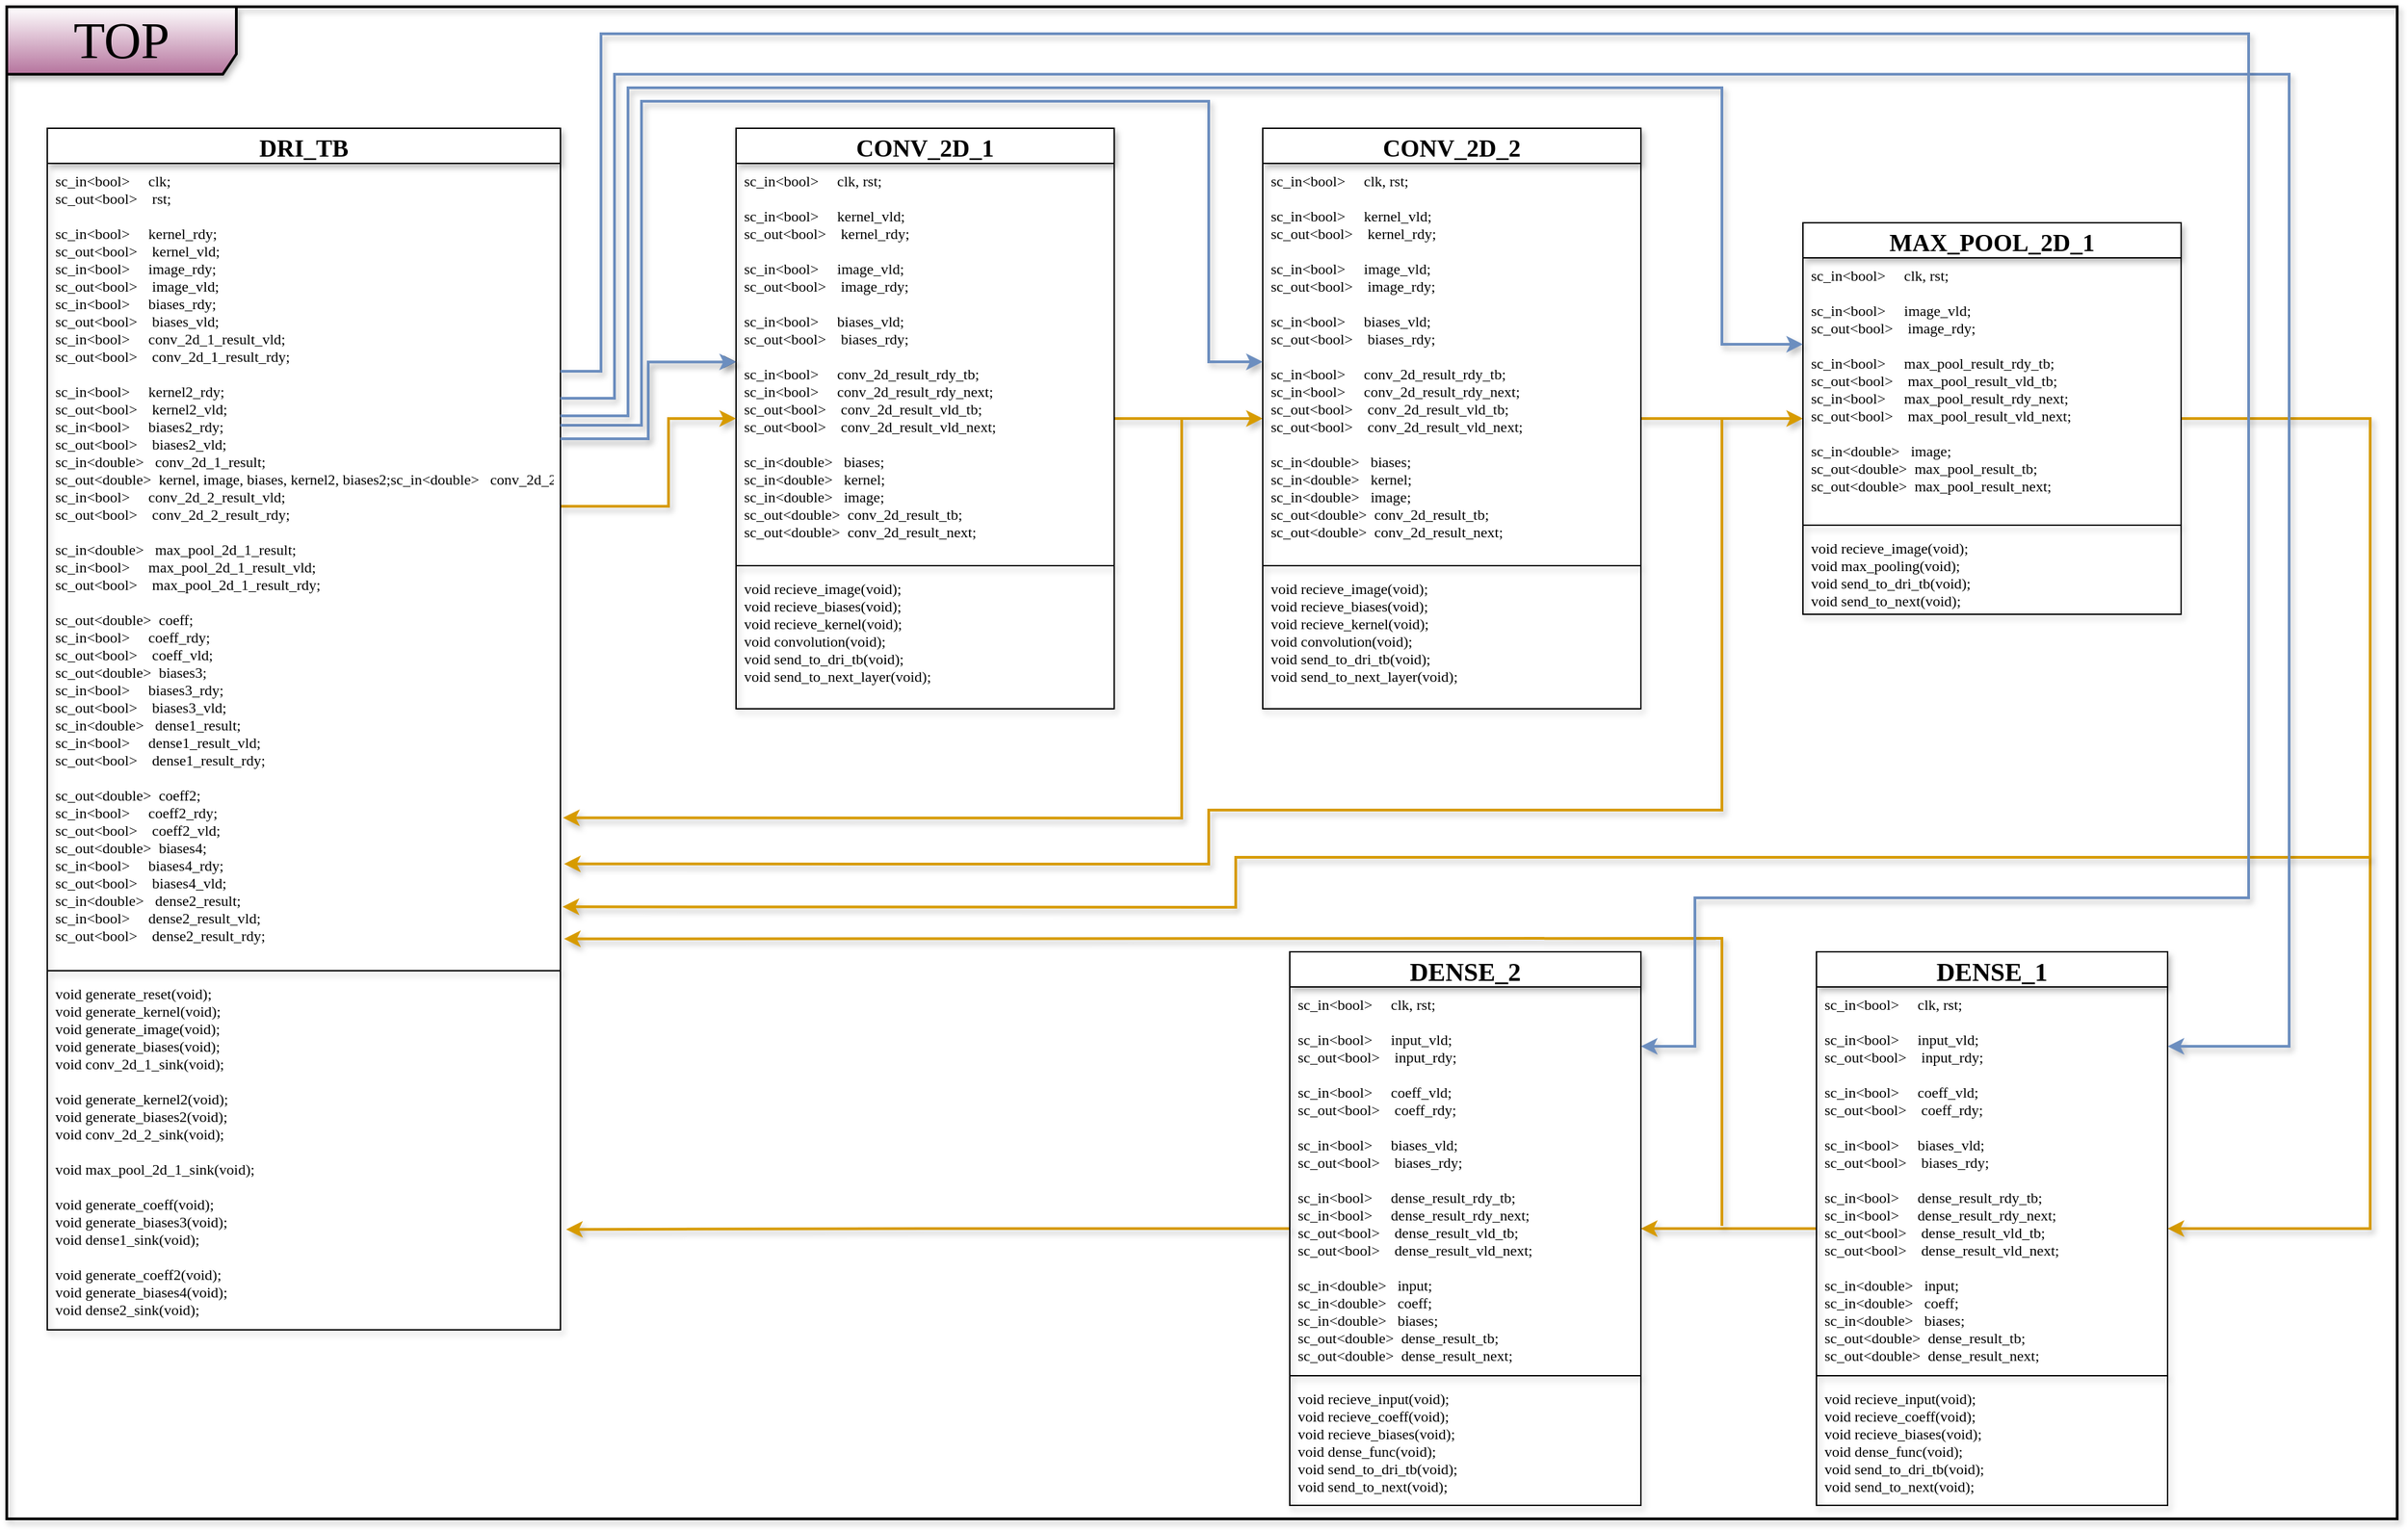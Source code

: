 <mxfile version="16.4.5" type="github">
  <diagram id="C5RBs43oDa-KdzZeNtuy" name="Page-1">
    <mxGraphModel dx="1868" dy="1162" grid="1" gridSize="10" guides="1" tooltips="1" connect="1" arrows="1" fold="1" page="1" pageScale="1" pageWidth="3300" pageHeight="4681" math="0" shadow="0">
      <root>
        <mxCell id="WIyWlLk6GJQsqaUBKTNV-0" />
        <mxCell id="WIyWlLk6GJQsqaUBKTNV-1" parent="WIyWlLk6GJQsqaUBKTNV-0" />
        <mxCell id="qpzXQsrJ1b2mNR7FGRAY-25" style="edgeStyle=orthogonalEdgeStyle;rounded=0;orthogonalLoop=1;jettySize=auto;html=1;fontFamily=Lucida Console;fontSize=11;fillColor=#ffe6cc;strokeColor=#d79b00;strokeWidth=2;shadow=1;sketch=0;" edge="1" parent="WIyWlLk6GJQsqaUBKTNV-1" source="qpzXQsrJ1b2mNR7FGRAY-7" target="qpzXQsrJ1b2mNR7FGRAY-15">
          <mxGeometry relative="1" as="geometry">
            <Array as="points">
              <mxPoint x="1550" y="425" />
              <mxPoint x="1550" y="425" />
            </Array>
          </mxGeometry>
        </mxCell>
        <mxCell id="qpzXQsrJ1b2mNR7FGRAY-7" value="CONV_2D_1" style="swimlane;fontStyle=1;align=center;verticalAlign=middle;childLayout=stackLayout;horizontal=1;startSize=26;horizontalStack=0;resizeParent=1;resizeParentMax=0;resizeLast=0;collapsible=1;marginBottom=0;fontFamily=Lucida Console;fontSize=18;shadow=1;sketch=0;" vertex="1" parent="WIyWlLk6GJQsqaUBKTNV-1">
          <mxGeometry x="1210" y="210" width="280" height="430" as="geometry">
            <mxRectangle x="1170" y="240" width="90" height="26" as="alternateBounds" />
          </mxGeometry>
        </mxCell>
        <mxCell id="qpzXQsrJ1b2mNR7FGRAY-8" value="sc_in&lt;bool&gt;     clk, rst;&#xa;&#xa;sc_in&lt;bool&gt;     kernel_vld;&#xa;sc_out&lt;bool&gt;    kernel_rdy;&#xa;&#xa;sc_in&lt;bool&gt;     image_vld;&#xa;sc_out&lt;bool&gt;    image_rdy;&#xa;&#xa;sc_in&lt;bool&gt;     biases_vld;&#xa;sc_out&lt;bool&gt;    biases_rdy;&#xa;&#xa;sc_in&lt;bool&gt;     conv_2d_result_rdy_tb;&#xa;sc_in&lt;bool&gt;     conv_2d_result_rdy_next;&#xa;sc_out&lt;bool&gt;    conv_2d_result_vld_tb;&#xa;sc_out&lt;bool&gt;    conv_2d_result_vld_next;&#xa;&#xa;sc_in&lt;double&gt;   biases;&#xa;sc_in&lt;double&gt;   kernel;&#xa;sc_in&lt;double&gt;   image;&#xa;sc_out&lt;double&gt;  conv_2d_result_tb;&#xa;sc_out&lt;double&gt;  conv_2d_result_next;&#xa;" style="text;strokeColor=none;fillColor=none;align=left;verticalAlign=top;spacingLeft=4;spacingRight=4;overflow=hidden;rotatable=0;points=[[0,0.5],[1,0.5]];portConstraint=eastwest;fontFamily=Lucida Console;fontSize=11;shadow=1;sketch=0;" vertex="1" parent="qpzXQsrJ1b2mNR7FGRAY-7">
          <mxGeometry y="26" width="280" height="294" as="geometry" />
        </mxCell>
        <mxCell id="qpzXQsrJ1b2mNR7FGRAY-9" value="" style="line;strokeWidth=1;fillColor=none;align=left;verticalAlign=middle;spacingTop=-1;spacingLeft=3;spacingRight=3;rotatable=0;labelPosition=right;points=[];portConstraint=eastwest;fontFamily=Lucida Console;fontSize=11;shadow=1;sketch=0;" vertex="1" parent="qpzXQsrJ1b2mNR7FGRAY-7">
          <mxGeometry y="320" width="280" height="8" as="geometry" />
        </mxCell>
        <mxCell id="qpzXQsrJ1b2mNR7FGRAY-10" value="void recieve_image(void);&#xa;void recieve_biases(void);&#xa;void recieve_kernel(void);&#xa;void convolution(void);&#xa;void send_to_dri_tb(void);&#xa;void send_to_next_layer(void);&#xa;" style="text;strokeColor=none;fillColor=none;align=left;verticalAlign=top;spacingLeft=4;spacingRight=4;overflow=hidden;rotatable=0;points=[[0,0.5],[1,0.5]];portConstraint=eastwest;fontFamily=Lucida Console;fontSize=11;shadow=1;sketch=0;" vertex="1" parent="qpzXQsrJ1b2mNR7FGRAY-7">
          <mxGeometry y="328" width="280" height="102" as="geometry" />
        </mxCell>
        <mxCell id="qpzXQsrJ1b2mNR7FGRAY-24" style="edgeStyle=orthogonalEdgeStyle;rounded=0;orthogonalLoop=1;jettySize=auto;html=1;fontFamily=Lucida Console;fontSize=11;fillColor=#ffe6cc;strokeColor=#d79b00;strokeWidth=2;shadow=1;sketch=0;" edge="1" parent="WIyWlLk6GJQsqaUBKTNV-1" source="qpzXQsrJ1b2mNR7FGRAY-11" target="qpzXQsrJ1b2mNR7FGRAY-7">
          <mxGeometry relative="1" as="geometry">
            <Array as="points">
              <mxPoint x="1160" y="490" />
              <mxPoint x="1160" y="425" />
            </Array>
          </mxGeometry>
        </mxCell>
        <mxCell id="qpzXQsrJ1b2mNR7FGRAY-11" value="DRI_TB" style="swimlane;fontStyle=1;align=center;verticalAlign=middle;childLayout=stackLayout;horizontal=1;startSize=26;horizontalStack=0;resizeParent=1;resizeParentMax=0;resizeLast=0;collapsible=1;marginBottom=0;fontFamily=Lucida Console;fontSize=18;shadow=1;sketch=0;" vertex="1" parent="WIyWlLk6GJQsqaUBKTNV-1">
          <mxGeometry x="700" y="210" width="380" height="890" as="geometry" />
        </mxCell>
        <mxCell id="qpzXQsrJ1b2mNR7FGRAY-12" value="sc_in&lt;bool&gt;     clk;&#xa;sc_out&lt;bool&gt;    rst;&#xa;    &#xa;sc_in&lt;bool&gt;     kernel_rdy;&#xa;sc_out&lt;bool&gt;    kernel_vld;&#xa;sc_in&lt;bool&gt;     image_rdy;&#xa;sc_out&lt;bool&gt;    image_vld;&#xa;sc_in&lt;bool&gt;     biases_rdy;&#xa;sc_out&lt;bool&gt;    biases_vld;&#xa;sc_in&lt;bool&gt;     conv_2d_1_result_vld;&#xa;sc_out&lt;bool&gt;    conv_2d_1_result_rdy;&#xa;&#xa;sc_in&lt;bool&gt;     kernel2_rdy;&#xa;sc_out&lt;bool&gt;    kernel2_vld;&#xa;sc_in&lt;bool&gt;     biases2_rdy;&#xa;sc_out&lt;bool&gt;    biases2_vld;&#xa;sc_in&lt;double&gt;   conv_2d_1_result;&#xa;sc_out&lt;double&gt;  kernel, image, biases, kernel2, biases2;sc_in&lt;double&gt;   conv_2d_2_result;&#xa;sc_in&lt;bool&gt;     conv_2d_2_result_vld;&#xa;sc_out&lt;bool&gt;    conv_2d_2_result_rdy;&#xa;    &#xa;sc_in&lt;double&gt;   max_pool_2d_1_result;&#xa;sc_in&lt;bool&gt;     max_pool_2d_1_result_vld;&#xa;sc_out&lt;bool&gt;    max_pool_2d_1_result_rdy;&#xa;&#xa;sc_out&lt;double&gt;  coeff;&#xa;sc_in&lt;bool&gt;     coeff_rdy;&#xa;sc_out&lt;bool&gt;    coeff_vld;&#xa;sc_out&lt;double&gt;  biases3;&#xa;sc_in&lt;bool&gt;     biases3_rdy;&#xa;sc_out&lt;bool&gt;    biases3_vld;&#xa;sc_in&lt;double&gt;   dense1_result;&#xa;sc_in&lt;bool&gt;     dense1_result_vld;&#xa;sc_out&lt;bool&gt;    dense1_result_rdy;&#xa;&#xa;sc_out&lt;double&gt;  coeff2;&#xa;sc_in&lt;bool&gt;     coeff2_rdy;&#xa;sc_out&lt;bool&gt;    coeff2_vld;&#xa;sc_out&lt;double&gt;  biases4;&#xa;sc_in&lt;bool&gt;     biases4_rdy;&#xa;sc_out&lt;bool&gt;    biases4_vld;&#xa;sc_in&lt;double&gt;   dense2_result;&#xa;sc_in&lt;bool&gt;     dense2_result_vld;&#xa;sc_out&lt;bool&gt;    dense2_result_rdy;" style="text;strokeColor=none;fillColor=none;align=left;verticalAlign=top;spacingLeft=4;spacingRight=4;overflow=hidden;rotatable=0;points=[[0,0.5],[1,0.5]];portConstraint=eastwest;fontFamily=Lucida Console;fontSize=11;shadow=1;sketch=0;" vertex="1" parent="qpzXQsrJ1b2mNR7FGRAY-11">
          <mxGeometry y="26" width="380" height="594" as="geometry" />
        </mxCell>
        <mxCell id="qpzXQsrJ1b2mNR7FGRAY-13" value="" style="line;strokeWidth=1;fillColor=none;align=left;verticalAlign=middle;spacingTop=-1;spacingLeft=3;spacingRight=3;rotatable=0;labelPosition=right;points=[];portConstraint=eastwest;fontFamily=Lucida Console;fontSize=11;shadow=1;sketch=0;" vertex="1" parent="qpzXQsrJ1b2mNR7FGRAY-11">
          <mxGeometry y="620" width="380" height="8" as="geometry" />
        </mxCell>
        <mxCell id="qpzXQsrJ1b2mNR7FGRAY-14" value="void generate_reset(void);&#xa;void generate_kernel(void);&#xa;void generate_image(void);&#xa;void generate_biases(void);&#xa;void conv_2d_1_sink(void);&#xa;&#xa;void generate_kernel2(void);&#xa;void generate_biases2(void);&#xa;void conv_2d_2_sink(void);&#xa;&#xa;void max_pool_2d_1_sink(void);&#xa;&#xa;void generate_coeff(void);&#xa;void generate_biases3(void);&#xa;void dense1_sink(void);&#xa;&#xa;void generate_coeff2(void);&#xa;void generate_biases4(void);&#xa;void dense2_sink(void);" style="text;strokeColor=none;fillColor=none;align=left;verticalAlign=top;spacingLeft=4;spacingRight=4;overflow=hidden;rotatable=0;points=[[0,0.5],[1,0.5]];portConstraint=eastwest;fontFamily=Lucida Console;fontSize=11;shadow=1;sketch=0;" vertex="1" parent="qpzXQsrJ1b2mNR7FGRAY-11">
          <mxGeometry y="628" width="380" height="262" as="geometry" />
        </mxCell>
        <mxCell id="qpzXQsrJ1b2mNR7FGRAY-33" style="edgeStyle=orthogonalEdgeStyle;rounded=0;orthogonalLoop=1;jettySize=auto;html=1;fontFamily=Lucida Console;fontSize=11;fillColor=#ffe6cc;strokeColor=#d79b00;strokeWidth=2;shadow=1;sketch=0;" edge="1" parent="WIyWlLk6GJQsqaUBKTNV-1" source="qpzXQsrJ1b2mNR7FGRAY-15" target="qpzXQsrJ1b2mNR7FGRAY-28">
          <mxGeometry relative="1" as="geometry" />
        </mxCell>
        <mxCell id="qpzXQsrJ1b2mNR7FGRAY-15" value="CONV_2D_2" style="swimlane;fontStyle=1;align=center;verticalAlign=middle;childLayout=stackLayout;horizontal=1;startSize=26;horizontalStack=0;resizeParent=1;resizeParentMax=0;resizeLast=0;collapsible=1;marginBottom=0;fontFamily=Lucida Console;fontSize=18;shadow=1;sketch=0;" vertex="1" parent="WIyWlLk6GJQsqaUBKTNV-1">
          <mxGeometry x="1600" y="210" width="280" height="430" as="geometry">
            <mxRectangle x="1170" y="240" width="90" height="26" as="alternateBounds" />
          </mxGeometry>
        </mxCell>
        <mxCell id="qpzXQsrJ1b2mNR7FGRAY-16" value="sc_in&lt;bool&gt;     clk, rst;&#xa;&#xa;sc_in&lt;bool&gt;     kernel_vld;&#xa;sc_out&lt;bool&gt;    kernel_rdy;&#xa;&#xa;sc_in&lt;bool&gt;     image_vld;&#xa;sc_out&lt;bool&gt;    image_rdy;&#xa;&#xa;sc_in&lt;bool&gt;     biases_vld;&#xa;sc_out&lt;bool&gt;    biases_rdy;&#xa;&#xa;sc_in&lt;bool&gt;     conv_2d_result_rdy_tb;&#xa;sc_in&lt;bool&gt;     conv_2d_result_rdy_next;&#xa;sc_out&lt;bool&gt;    conv_2d_result_vld_tb;&#xa;sc_out&lt;bool&gt;    conv_2d_result_vld_next;&#xa;&#xa;sc_in&lt;double&gt;   biases;&#xa;sc_in&lt;double&gt;   kernel;&#xa;sc_in&lt;double&gt;   image;&#xa;sc_out&lt;double&gt;  conv_2d_result_tb;&#xa;sc_out&lt;double&gt;  conv_2d_result_next;&#xa;" style="text;strokeColor=none;fillColor=none;align=left;verticalAlign=top;spacingLeft=4;spacingRight=4;overflow=hidden;rotatable=0;points=[[0,0.5],[1,0.5]];portConstraint=eastwest;fontFamily=Lucida Console;fontSize=11;shadow=1;sketch=0;" vertex="1" parent="qpzXQsrJ1b2mNR7FGRAY-15">
          <mxGeometry y="26" width="280" height="294" as="geometry" />
        </mxCell>
        <mxCell id="qpzXQsrJ1b2mNR7FGRAY-17" value="" style="line;strokeWidth=1;fillColor=none;align=left;verticalAlign=middle;spacingTop=-1;spacingLeft=3;spacingRight=3;rotatable=0;labelPosition=right;points=[];portConstraint=eastwest;fontFamily=Lucida Console;fontSize=11;shadow=1;sketch=0;" vertex="1" parent="qpzXQsrJ1b2mNR7FGRAY-15">
          <mxGeometry y="320" width="280" height="8" as="geometry" />
        </mxCell>
        <mxCell id="qpzXQsrJ1b2mNR7FGRAY-18" value="void recieve_image(void);&#xa;void recieve_biases(void);&#xa;void recieve_kernel(void);&#xa;void convolution(void);&#xa;void send_to_dri_tb(void);&#xa;void send_to_next_layer(void);&#xa;" style="text;strokeColor=none;fillColor=none;align=left;verticalAlign=top;spacingLeft=4;spacingRight=4;overflow=hidden;rotatable=0;points=[[0,0.5],[1,0.5]];portConstraint=eastwest;fontFamily=Lucida Console;fontSize=11;shadow=1;sketch=0;" vertex="1" parent="qpzXQsrJ1b2mNR7FGRAY-15">
          <mxGeometry y="328" width="280" height="102" as="geometry" />
        </mxCell>
        <mxCell id="qpzXQsrJ1b2mNR7FGRAY-27" value="" style="endArrow=classic;html=1;rounded=0;fontFamily=Lucida Console;fontSize=11;entryX=1.005;entryY=0.816;entryDx=0;entryDy=0;entryPerimeter=0;fillColor=#ffe6cc;strokeColor=#d79b00;strokeWidth=2;shadow=1;sketch=0;" edge="1" parent="WIyWlLk6GJQsqaUBKTNV-1" target="qpzXQsrJ1b2mNR7FGRAY-12">
          <mxGeometry width="50" height="50" relative="1" as="geometry">
            <mxPoint x="1540" y="425" as="sourcePoint" />
            <mxPoint x="1540" y="790" as="targetPoint" />
            <Array as="points">
              <mxPoint x="1540" y="721" />
            </Array>
          </mxGeometry>
        </mxCell>
        <mxCell id="qpzXQsrJ1b2mNR7FGRAY-38" style="edgeStyle=orthogonalEdgeStyle;rounded=0;orthogonalLoop=1;jettySize=auto;html=1;fontFamily=Lucida Console;fontSize=11;fillColor=#ffe6cc;strokeColor=#d79b00;strokeWidth=2;shadow=1;sketch=0;" edge="1" parent="WIyWlLk6GJQsqaUBKTNV-1" source="qpzXQsrJ1b2mNR7FGRAY-28" target="qpzXQsrJ1b2mNR7FGRAY-34">
          <mxGeometry relative="1" as="geometry">
            <mxPoint x="2410" y="930" as="targetPoint" />
            <Array as="points">
              <mxPoint x="2420" y="425" />
              <mxPoint x="2420" y="1025" />
            </Array>
          </mxGeometry>
        </mxCell>
        <mxCell id="qpzXQsrJ1b2mNR7FGRAY-28" value="MAX_POOL_2D_1" style="swimlane;fontStyle=1;align=center;verticalAlign=middle;childLayout=stackLayout;horizontal=1;startSize=26;horizontalStack=0;resizeParent=1;resizeParentMax=0;resizeLast=0;collapsible=1;marginBottom=0;fontFamily=Lucida Console;fontSize=18;shadow=1;sketch=0;" vertex="1" parent="WIyWlLk6GJQsqaUBKTNV-1">
          <mxGeometry x="2000" y="280" width="280" height="290" as="geometry" />
        </mxCell>
        <mxCell id="qpzXQsrJ1b2mNR7FGRAY-29" value="sc_in&lt;bool&gt;     clk, rst;&#xa;&#xa;sc_in&lt;bool&gt;     image_vld;&#xa;sc_out&lt;bool&gt;    image_rdy;&#xa;&#xa;sc_in&lt;bool&gt;     max_pool_result_rdy_tb;&#xa;sc_out&lt;bool&gt;    max_pool_result_vld_tb;&#xa;sc_in&lt;bool&gt;     max_pool_result_rdy_next;&#xa;sc_out&lt;bool&gt;    max_pool_result_vld_next;&#xa;&#xa;sc_in&lt;double&gt;   image;&#xa;sc_out&lt;double&gt;  max_pool_result_tb;&#xa;sc_out&lt;double&gt;  max_pool_result_next;&#xa;" style="text;strokeColor=none;fillColor=none;align=left;verticalAlign=top;spacingLeft=4;spacingRight=4;overflow=hidden;rotatable=0;points=[[0,0.5],[1,0.5]];portConstraint=eastwest;fontFamily=Lucida Console;fontSize=11;shadow=1;sketch=0;" vertex="1" parent="qpzXQsrJ1b2mNR7FGRAY-28">
          <mxGeometry y="26" width="280" height="194" as="geometry" />
        </mxCell>
        <mxCell id="qpzXQsrJ1b2mNR7FGRAY-30" value="" style="line;strokeWidth=1;fillColor=none;align=left;verticalAlign=middle;spacingTop=-1;spacingLeft=3;spacingRight=3;rotatable=0;labelPosition=right;points=[];portConstraint=eastwest;fontFamily=Lucida Console;fontSize=11;shadow=1;sketch=0;" vertex="1" parent="qpzXQsrJ1b2mNR7FGRAY-28">
          <mxGeometry y="220" width="280" height="8" as="geometry" />
        </mxCell>
        <mxCell id="qpzXQsrJ1b2mNR7FGRAY-31" value="void recieve_image(void);&#xa;void max_pooling(void);&#xa;void send_to_dri_tb(void);&#xa;void send_to_next(void);&#xa;" style="text;strokeColor=none;fillColor=none;align=left;verticalAlign=top;spacingLeft=4;spacingRight=4;overflow=hidden;rotatable=0;points=[[0,0.5],[1,0.5]];portConstraint=eastwest;fontFamily=Lucida Console;fontSize=11;shadow=1;sketch=0;" vertex="1" parent="qpzXQsrJ1b2mNR7FGRAY-28">
          <mxGeometry y="228" width="280" height="62" as="geometry" />
        </mxCell>
        <mxCell id="qpzXQsrJ1b2mNR7FGRAY-43" style="edgeStyle=orthogonalEdgeStyle;rounded=0;orthogonalLoop=1;jettySize=auto;html=1;fontFamily=Lucida Console;fontSize=11;fillColor=#ffe6cc;strokeColor=#d79b00;strokeWidth=2;shadow=1;sketch=0;" edge="1" parent="WIyWlLk6GJQsqaUBKTNV-1" source="qpzXQsrJ1b2mNR7FGRAY-34" target="qpzXQsrJ1b2mNR7FGRAY-39">
          <mxGeometry relative="1" as="geometry" />
        </mxCell>
        <mxCell id="qpzXQsrJ1b2mNR7FGRAY-34" value="DENSE_1" style="swimlane;fontStyle=1;align=center;verticalAlign=middle;childLayout=stackLayout;horizontal=1;startSize=26;horizontalStack=0;resizeParent=1;resizeParentMax=0;resizeLast=0;collapsible=1;marginBottom=0;fontFamily=Lucida Console;fontSize=19;shadow=1;sketch=0;" vertex="1" parent="WIyWlLk6GJQsqaUBKTNV-1">
          <mxGeometry x="2010" y="820" width="260" height="410" as="geometry" />
        </mxCell>
        <mxCell id="qpzXQsrJ1b2mNR7FGRAY-35" value="sc_in&lt;bool&gt;     clk, rst;&#xa;&#xa;sc_in&lt;bool&gt;     input_vld;&#xa;sc_out&lt;bool&gt;    input_rdy;&#xa;&#xa;sc_in&lt;bool&gt;     coeff_vld;&#xa;sc_out&lt;bool&gt;    coeff_rdy;&#xa;&#xa;sc_in&lt;bool&gt;     biases_vld;&#xa;sc_out&lt;bool&gt;    biases_rdy;&#xa;&#xa;sc_in&lt;bool&gt;     dense_result_rdy_tb;&#xa;sc_in&lt;bool&gt;     dense_result_rdy_next;&#xa;sc_out&lt;bool&gt;    dense_result_vld_tb;&#xa;sc_out&lt;bool&gt;    dense_result_vld_next;&#xa;&#xa;sc_in&lt;double&gt;   input;&#xa;sc_in&lt;double&gt;   coeff;&#xa;sc_in&lt;double&gt;   biases;&#xa;sc_out&lt;double&gt;  dense_result_tb;&#xa;sc_out&lt;double&gt;  dense_result_next;&#xa;" style="text;strokeColor=none;fillColor=none;align=left;verticalAlign=top;spacingLeft=4;spacingRight=4;overflow=hidden;rotatable=0;points=[[0,0.5],[1,0.5]];portConstraint=eastwest;fontFamily=Lucida Console;fontSize=11;shadow=1;sketch=0;" vertex="1" parent="qpzXQsrJ1b2mNR7FGRAY-34">
          <mxGeometry y="26" width="260" height="284" as="geometry" />
        </mxCell>
        <mxCell id="qpzXQsrJ1b2mNR7FGRAY-36" value="" style="line;strokeWidth=1;fillColor=none;align=left;verticalAlign=middle;spacingTop=-1;spacingLeft=3;spacingRight=3;rotatable=0;labelPosition=right;points=[];portConstraint=eastwest;fontFamily=Lucida Console;fontSize=11;shadow=1;sketch=0;" vertex="1" parent="qpzXQsrJ1b2mNR7FGRAY-34">
          <mxGeometry y="310" width="260" height="8" as="geometry" />
        </mxCell>
        <mxCell id="qpzXQsrJ1b2mNR7FGRAY-37" value="void recieve_input(void);&#xa;void recieve_coeff(void);&#xa;void recieve_biases(void);&#xa;void dense_func(void);&#xa;void send_to_dri_tb(void);&#xa;void send_to_next(void);&#xa;" style="text;strokeColor=none;fillColor=none;align=left;verticalAlign=top;spacingLeft=4;spacingRight=4;overflow=hidden;rotatable=0;points=[[0,0.5],[1,0.5]];portConstraint=eastwest;fontFamily=Lucida Console;fontSize=11;shadow=1;sketch=0;" vertex="1" parent="qpzXQsrJ1b2mNR7FGRAY-34">
          <mxGeometry y="318" width="260" height="92" as="geometry" />
        </mxCell>
        <mxCell id="qpzXQsrJ1b2mNR7FGRAY-44" style="edgeStyle=orthogonalEdgeStyle;rounded=0;orthogonalLoop=1;jettySize=auto;html=1;fontFamily=Lucida Console;fontSize=11;entryX=1.011;entryY=0.716;entryDx=0;entryDy=0;entryPerimeter=0;fillColor=#ffe6cc;strokeColor=#d79b00;strokeWidth=2;shadow=1;sketch=0;" edge="1" parent="WIyWlLk6GJQsqaUBKTNV-1" source="qpzXQsrJ1b2mNR7FGRAY-39" target="qpzXQsrJ1b2mNR7FGRAY-14">
          <mxGeometry relative="1" as="geometry">
            <mxPoint x="1100" y="1025" as="targetPoint" />
            <Array as="points" />
          </mxGeometry>
        </mxCell>
        <mxCell id="qpzXQsrJ1b2mNR7FGRAY-39" value="DENSE_2" style="swimlane;fontStyle=1;align=center;verticalAlign=middle;childLayout=stackLayout;horizontal=1;startSize=26;horizontalStack=0;resizeParent=1;resizeParentMax=0;resizeLast=0;collapsible=1;marginBottom=0;fontFamily=Lucida Console;fontSize=19;shadow=1;sketch=0;" vertex="1" parent="WIyWlLk6GJQsqaUBKTNV-1">
          <mxGeometry x="1620" y="820" width="260" height="410" as="geometry" />
        </mxCell>
        <mxCell id="qpzXQsrJ1b2mNR7FGRAY-40" value="sc_in&lt;bool&gt;     clk, rst;&#xa;&#xa;sc_in&lt;bool&gt;     input_vld;&#xa;sc_out&lt;bool&gt;    input_rdy;&#xa;&#xa;sc_in&lt;bool&gt;     coeff_vld;&#xa;sc_out&lt;bool&gt;    coeff_rdy;&#xa;&#xa;sc_in&lt;bool&gt;     biases_vld;&#xa;sc_out&lt;bool&gt;    biases_rdy;&#xa;&#xa;sc_in&lt;bool&gt;     dense_result_rdy_tb;&#xa;sc_in&lt;bool&gt;     dense_result_rdy_next;&#xa;sc_out&lt;bool&gt;    dense_result_vld_tb;&#xa;sc_out&lt;bool&gt;    dense_result_vld_next;&#xa;&#xa;sc_in&lt;double&gt;   input;&#xa;sc_in&lt;double&gt;   coeff;&#xa;sc_in&lt;double&gt;   biases;&#xa;sc_out&lt;double&gt;  dense_result_tb;&#xa;sc_out&lt;double&gt;  dense_result_next;&#xa;" style="text;strokeColor=none;fillColor=none;align=left;verticalAlign=top;spacingLeft=4;spacingRight=4;overflow=hidden;rotatable=0;points=[[0,0.5],[1,0.5]];portConstraint=eastwest;fontFamily=Lucida Console;fontSize=11;shadow=1;sketch=0;" vertex="1" parent="qpzXQsrJ1b2mNR7FGRAY-39">
          <mxGeometry y="26" width="260" height="284" as="geometry" />
        </mxCell>
        <mxCell id="qpzXQsrJ1b2mNR7FGRAY-41" value="" style="line;strokeWidth=1;fillColor=none;align=left;verticalAlign=middle;spacingTop=-1;spacingLeft=3;spacingRight=3;rotatable=0;labelPosition=right;points=[];portConstraint=eastwest;fontFamily=Lucida Console;fontSize=11;shadow=1;sketch=0;" vertex="1" parent="qpzXQsrJ1b2mNR7FGRAY-39">
          <mxGeometry y="310" width="260" height="8" as="geometry" />
        </mxCell>
        <mxCell id="qpzXQsrJ1b2mNR7FGRAY-42" value="void recieve_input(void);&#xa;void recieve_coeff(void);&#xa;void recieve_biases(void);&#xa;void dense_func(void);&#xa;void send_to_dri_tb(void);&#xa;void send_to_next(void);&#xa;" style="text;strokeColor=none;fillColor=none;align=left;verticalAlign=top;spacingLeft=4;spacingRight=4;overflow=hidden;rotatable=0;points=[[0,0.5],[1,0.5]];portConstraint=eastwest;fontFamily=Lucida Console;fontSize=11;shadow=1;sketch=0;" vertex="1" parent="qpzXQsrJ1b2mNR7FGRAY-39">
          <mxGeometry y="318" width="260" height="92" as="geometry" />
        </mxCell>
        <mxCell id="qpzXQsrJ1b2mNR7FGRAY-45" value="" style="endArrow=classic;html=1;rounded=0;fontFamily=Lucida Console;fontSize=11;entryX=1.007;entryY=0.882;entryDx=0;entryDy=0;entryPerimeter=0;fillColor=#ffe6cc;strokeColor=#d79b00;strokeWidth=2;shadow=1;sketch=0;" edge="1" parent="WIyWlLk6GJQsqaUBKTNV-1">
          <mxGeometry width="50" height="50" relative="1" as="geometry">
            <mxPoint x="1940" y="425" as="sourcePoint" />
            <mxPoint x="1082.66" y="754.908" as="targetPoint" />
            <Array as="points">
              <mxPoint x="1940" y="715" />
              <mxPoint x="1560" y="715" />
              <mxPoint x="1560" y="735" />
              <mxPoint x="1560" y="755" />
            </Array>
          </mxGeometry>
        </mxCell>
        <mxCell id="qpzXQsrJ1b2mNR7FGRAY-46" value="" style="endArrow=classic;html=1;rounded=0;fontFamily=Lucida Console;fontSize=11;entryX=1.004;entryY=0.927;entryDx=0;entryDy=0;entryPerimeter=0;fillColor=#ffe6cc;strokeColor=#d79b00;strokeWidth=2;shadow=1;sketch=0;" edge="1" parent="WIyWlLk6GJQsqaUBKTNV-1" target="qpzXQsrJ1b2mNR7FGRAY-12">
          <mxGeometry width="50" height="50" relative="1" as="geometry">
            <mxPoint x="2420" y="750" as="sourcePoint" />
            <mxPoint x="2380" y="700" as="targetPoint" />
            <Array as="points">
              <mxPoint x="1580" y="750" />
              <mxPoint x="1580" y="787" />
            </Array>
          </mxGeometry>
        </mxCell>
        <mxCell id="qpzXQsrJ1b2mNR7FGRAY-47" value="" style="endArrow=classic;html=1;rounded=0;fontFamily=Lucida Console;fontSize=11;entryX=1.007;entryY=0.967;entryDx=0;entryDy=0;entryPerimeter=0;fillColor=#ffe6cc;strokeColor=#d79b00;strokeWidth=2;shadow=1;sketch=0;" edge="1" parent="WIyWlLk6GJQsqaUBKTNV-1" target="qpzXQsrJ1b2mNR7FGRAY-12">
          <mxGeometry width="50" height="50" relative="1" as="geometry">
            <mxPoint x="1940" y="1023" as="sourcePoint" />
            <mxPoint x="1940" y="843" as="targetPoint" />
            <Array as="points">
              <mxPoint x="1940" y="810" />
            </Array>
          </mxGeometry>
        </mxCell>
        <mxCell id="qpzXQsrJ1b2mNR7FGRAY-48" value="TOP" style="shape=umlFrame;whiteSpace=wrap;html=1;fontFamily=Lucida Console;fontSize=38;width=170;height=50;gradientColor=#B5739D;strokeWidth=2;shadow=1;" vertex="1" parent="WIyWlLk6GJQsqaUBKTNV-1">
          <mxGeometry x="670" y="120" width="1770" height="1120" as="geometry" />
        </mxCell>
        <mxCell id="qpzXQsrJ1b2mNR7FGRAY-49" style="edgeStyle=orthogonalEdgeStyle;rounded=0;orthogonalLoop=1;jettySize=auto;html=1;fontFamily=Lucida Console;fontSize=38;fillColor=#dae8fc;strokeColor=#6c8ebf;strokeWidth=2;shadow=1;sketch=0;" edge="1" parent="WIyWlLk6GJQsqaUBKTNV-1" source="qpzXQsrJ1b2mNR7FGRAY-12" target="qpzXQsrJ1b2mNR7FGRAY-16">
          <mxGeometry relative="1" as="geometry">
            <Array as="points">
              <mxPoint x="1140" y="430" />
              <mxPoint x="1140" y="190" />
              <mxPoint x="1560" y="190" />
              <mxPoint x="1560" y="383" />
            </Array>
          </mxGeometry>
        </mxCell>
        <mxCell id="qpzXQsrJ1b2mNR7FGRAY-51" value="" style="endArrow=classic;html=1;rounded=0;fontFamily=Lucida Console;fontSize=38;entryX=0;entryY=0.33;entryDx=0;entryDy=0;entryPerimeter=0;fillColor=#dae8fc;strokeColor=#6c8ebf;strokeWidth=2;shadow=1;sketch=0;" edge="1" parent="WIyWlLk6GJQsqaUBKTNV-1">
          <mxGeometry width="50" height="50" relative="1" as="geometry">
            <mxPoint x="1080" y="423" as="sourcePoint" />
            <mxPoint x="2000" y="370.02" as="targetPoint" />
            <Array as="points">
              <mxPoint x="1130" y="423" />
              <mxPoint x="1130" y="180" />
              <mxPoint x="1940" y="180" />
              <mxPoint x="1940" y="370" />
            </Array>
          </mxGeometry>
        </mxCell>
        <mxCell id="qpzXQsrJ1b2mNR7FGRAY-55" style="edgeStyle=orthogonalEdgeStyle;rounded=0;orthogonalLoop=1;jettySize=auto;html=1;fontFamily=Lucida Console;fontSize=38;shadow=1;sketch=0;" edge="1" parent="WIyWlLk6GJQsqaUBKTNV-1" source="qpzXQsrJ1b2mNR7FGRAY-12" target="qpzXQsrJ1b2mNR7FGRAY-8">
          <mxGeometry relative="1" as="geometry">
            <Array as="points">
              <mxPoint x="1145" y="440" />
              <mxPoint x="1145" y="383" />
            </Array>
          </mxGeometry>
        </mxCell>
        <mxCell id="qpzXQsrJ1b2mNR7FGRAY-56" style="edgeStyle=orthogonalEdgeStyle;rounded=0;orthogonalLoop=1;jettySize=auto;html=1;entryX=1;entryY=0.155;entryDx=0;entryDy=0;entryPerimeter=0;fontFamily=Lucida Console;fontSize=38;fillColor=#dae8fc;strokeColor=#6c8ebf;strokeWidth=2;shadow=1;sketch=0;" edge="1" parent="WIyWlLk6GJQsqaUBKTNV-1" source="qpzXQsrJ1b2mNR7FGRAY-12" target="qpzXQsrJ1b2mNR7FGRAY-35">
          <mxGeometry relative="1" as="geometry">
            <Array as="points">
              <mxPoint x="1120" y="410" />
              <mxPoint x="1120" y="170" />
              <mxPoint x="2360" y="170" />
              <mxPoint x="2360" y="890" />
            </Array>
          </mxGeometry>
        </mxCell>
        <mxCell id="qpzXQsrJ1b2mNR7FGRAY-57" style="edgeStyle=orthogonalEdgeStyle;rounded=0;orthogonalLoop=1;jettySize=auto;html=1;fontFamily=Lucida Console;fontSize=38;fillColor=#dae8fc;strokeColor=#6c8ebf;strokeWidth=2;shadow=1;sketch=0;" edge="1" parent="WIyWlLk6GJQsqaUBKTNV-1">
          <mxGeometry relative="1" as="geometry">
            <mxPoint x="1080.0" y="440" as="sourcePoint" />
            <mxPoint x="1210.0" y="383.059" as="targetPoint" />
            <Array as="points">
              <mxPoint x="1145" y="440" />
              <mxPoint x="1145" y="383" />
            </Array>
          </mxGeometry>
        </mxCell>
        <mxCell id="qpzXQsrJ1b2mNR7FGRAY-58" style="edgeStyle=orthogonalEdgeStyle;rounded=0;orthogonalLoop=1;jettySize=auto;html=1;fontFamily=Lucida Console;fontSize=38;strokeWidth=2;fillColor=#dae8fc;strokeColor=#6c8ebf;shadow=1;sketch=0;" edge="1" parent="WIyWlLk6GJQsqaUBKTNV-1" source="qpzXQsrJ1b2mNR7FGRAY-12" target="qpzXQsrJ1b2mNR7FGRAY-40">
          <mxGeometry relative="1" as="geometry">
            <mxPoint x="1910" y="890" as="targetPoint" />
            <Array as="points">
              <mxPoint x="1110" y="390" />
              <mxPoint x="1110" y="140" />
              <mxPoint x="2330" y="140" />
              <mxPoint x="2330" y="780" />
              <mxPoint x="1920" y="780" />
              <mxPoint x="1920" y="890" />
            </Array>
          </mxGeometry>
        </mxCell>
      </root>
    </mxGraphModel>
  </diagram>
</mxfile>
